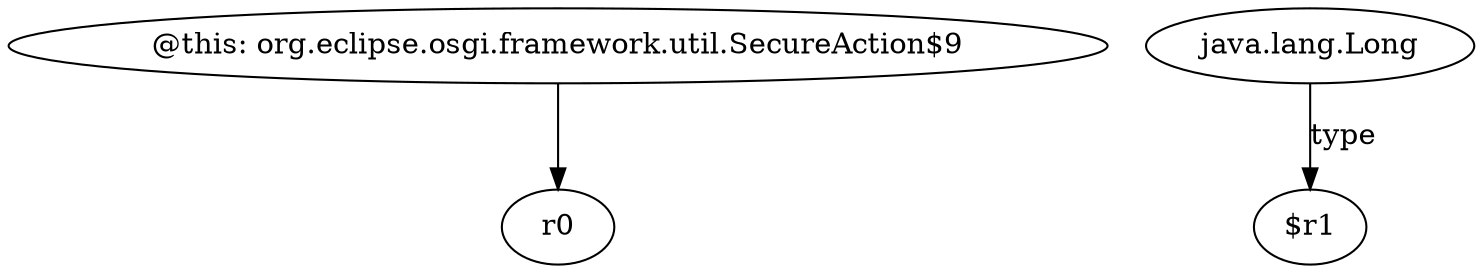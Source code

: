 digraph g {
0[label="@this: org.eclipse.osgi.framework.util.SecureAction$9"]
1[label="r0"]
0->1[label=""]
2[label="java.lang.Long"]
3[label="$r1"]
2->3[label="type"]
}